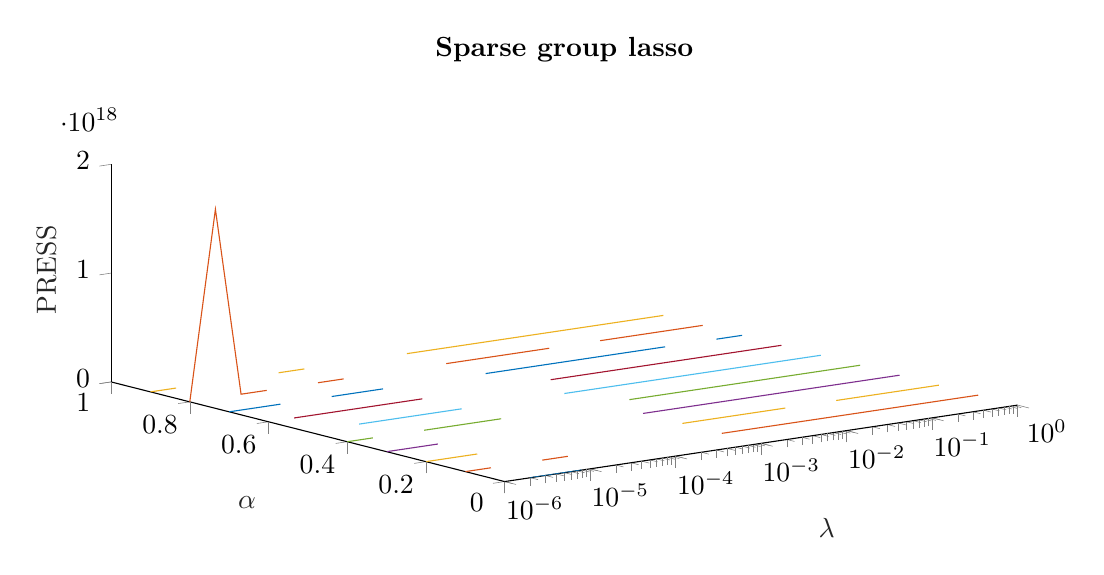 % This file was created by matlab2tikz.
%
\definecolor{mycolor1}{rgb}{0.0,0.447,0.741}%
\definecolor{mycolor2}{rgb}{0.85,0.325,0.098}%
\definecolor{mycolor3}{rgb}{0.929,0.694,0.125}%
\definecolor{mycolor4}{rgb}{0.494,0.184,0.556}%
\definecolor{mycolor5}{rgb}{0.466,0.674,0.188}%
\definecolor{mycolor6}{rgb}{0.301,0.745,0.933}%
\definecolor{mycolor7}{rgb}{0.635,0.078,0.184}%
%
\begin{tikzpicture}

\begin{axis}[%
width=11.513cm,
height=5cm,
at={(0cm,0cm)},
scale only axis,
unbounded coords=jump,
xmode=log,
xmin=1e-06,
xmax=1,
xminorticks=true,
tick align=outside,
xlabel style={font=\color{white!15!black}},
xlabel={$\lambda$},
ymin=0,
ymax=1,
ylabel style={font=\color{white!15!black}},
ylabel={$\alpha$},
zmin=0,
zmax=2e+18,
zlabel style={font=\color{white!15!black}},
zlabel={PRESS},
view={-37.5}{30},
axis background/.style={fill=white},
title style={font=\bfseries},
title={Sparse group lasso},
axis x line*=bottom,
axis y line*=left,
axis z line*=left
]
\addplot3 [color=mycolor1]
 table[row sep=crcr] {%
1e-06	0	nan\\
1.995e-06	0	37621.227\\
3.981e-06	0	37626.062\\
7.943e-06	0	37627.076\\
1.585e-05	0	nan\\
3.162e-05	0	nan\\
6.31e-05	0	37621.643\\
0.0	0	nan\\
0.0	0	nan\\
0.001	0	nan\\
0.001	0	nan\\
0.002	0	nan\\
0.004	0	37650.954\\
0.008	0	nan\\
0.016	0	nan\\
0.032	0	37615.686\\
0.063	0	nan\\
0.126	0	nan\\
0.251	0	nan\\
0.501	0	37630.479\\
1	0	nan\\
};
 \addplot3 [color=mycolor2]
 table[row sep=crcr] {%
1e-06	0.1	37693.208\\
1.995e-06	0.1	8459095200248.49\\
3.981e-06	0.1	nan\\
7.943e-06	0.1	1444099743.074\\
1.585e-05	0.1	37653.327\\
3.162e-05	0.1	nan\\
6.31e-05	0.1	24813.233\\
0.0	0.1	nan\\
0.0	0.1	nan\\
0.001	0.1	132839.971\\
0.001	0.1	37576.904\\
0.002	0.1	37656.738\\
0.004	0.1	37659.195\\
0.008	0.1	37655.222\\
0.016	0.1	37608.733\\
0.032	0.1	37655.449\\
0.063	0.1	37655.438\\
0.126	0.1	37655.454\\
0.251	0.1	37659.907\\
0.501	0.1	37655.46\\
1	0.1	37655.496\\
};
 \addplot3 [color=mycolor3]
 table[row sep=crcr] {%
1e-06	0.2	306396402.474\\
1.995e-06	0.2	40193.257\\
3.981e-06	0.2	47260557.911\\
7.943e-06	0.2	nan\\
1.585e-05	0.2	nan\\
3.162e-05	0.2	nan\\
6.31e-05	0.2	37737.038\\
0.0	0.2	37655.446\\
0.0	0.2	37629.16\\
0.001	0.2	37655.438\\
0.001	0.2	37654.576\\
0.002	0.2	37655.331\\
0.004	0.2	37328.273\\
0.008	0.2	37602.391\\
0.016	0.2	37655.448\\
0.032	0.2	nan\\
0.063	0.2	37654.97\\
0.126	0.2	37655.963\\
0.251	0.2	37612.41\\
0.501	0.2	37655.468\\
1	0.2	37655.463\\
};
 \addplot3 [color=mycolor4]
 table[row sep=crcr] {%
1e-06	0.3	47502129.806\\
1.995e-06	0.3	54139386409.785\\
3.981e-06	0.3	860771758.842\\
7.943e-06	0.3	nan\\
1.585e-05	0.3	nan\\
3.162e-05	0.3	304551.14\\
6.31e-05	0.3	nan\\
0.0	0.3	nan\\
0.0	0.3	37654.742\\
0.001	0.3	37638.14\\
0.001	0.3	37655.489\\
0.002	0.3	37655.425\\
0.004	0.3	37656.844\\
0.008	0.3	37654.05\\
0.016	0.3	37745.716\\
0.032	0.3	37655.282\\
0.063	0.3	37655.446\\
0.126	0.3	37655.589\\
0.251	0.3	37655.554\\
0.501	0.3	37655.45\\
1	0.3	37655.429\\
};
 \addplot3 [color=mycolor5]
 table[row sep=crcr] {%
1e-06	0.4	37968.579\\
1.995e-06	0.4	34692.673\\
3.981e-06	0.4	nan\\
7.943e-06	0.4	37644.616\\
1.585e-05	0.4	37641.032\\
3.162e-05	0.4	37605.975\\
6.31e-05	0.4	37655.474\\
0.0	0.4	36964.49\\
0.0	0.4	37756.105\\
0.001	0.4	37650.563\\
0.001	0.4	nan\\
0.002	0.4	37656.713\\
0.004	0.4	37655.449\\
0.008	0.4	37973.151\\
0.016	0.4	37655.448\\
0.032	0.4	37655.454\\
0.063	0.4	37655.566\\
0.126	0.4	37656.536\\
0.251	0.4	37655.451\\
0.501	0.4	37655.478\\
1	0.4	37625.677\\
};
 \addplot3 [color=mycolor6]
 table[row sep=crcr] {%
1e-06	0.5	nan\\
1.995e-06	0.5	nan\\
3.981e-06	0.5	12323789378.773\\
7.943e-06	0.5	1530694.158\\
1.585e-05	0.5	406910527394.718\\
3.162e-05	0.5	37654.991\\
6.31e-05	0.5	37655.47\\
0.0	0.5	25565490224.611\\
0.0	0.5	37655.507\\
0.001	0.5	37628.589\\
0.001	0.5	37655.403\\
0.002	0.5	45522.435\\
0.004	0.5	37655.436\\
0.008	0.5	39658.904\\
0.016	0.5	37652.152\\
0.032	0.5	37655.606\\
0.063	0.5	37658.387\\
0.126	0.5	37654.252\\
0.251	0.5	37616.656\\
0.501	0.5	37655.446\\
1	0.5	37655.538\\
};
 \addplot3 [color=mycolor7]
 table[row sep=crcr] {%
1e-06	0.6	nan\\
1.995e-06	0.6	53625.415\\
3.981e-06	0.6	39433.671\\
7.943e-06	0.6	691431509.598\\
1.585e-05	0.6	31907987438.441\\
3.162e-05	0.6	37859.079\\
6.31e-05	0.6	37652.251\\
0.0	0.6	37625.431\\
0.0	0.6	37662.37\\
0.001	0.6	37768.095\\
0.001	0.6	nan\\
0.002	0.6	37655.397\\
0.004	0.6	37653.029\\
0.008	0.6	37655.584\\
0.016	0.6	37655.559\\
0.032	0.6	37655.366\\
0.063	0.6	37660.249\\
0.126	0.6	37655.772\\
0.251	0.6	37655.448\\
0.501	0.6	37722.323\\
1	0.6	37655.434\\
};
 \addplot3 [color=mycolor1]
 table[row sep=crcr] {%
1e-06	0.7	713448387355.881\\
1.995e-06	0.7	252919165.511\\
3.981e-06	0.7	38096.628\\
7.943e-06	0.7	nan\\
1.585e-05	0.7	31307.033\\
3.162e-05	0.7	263334844.65\\
6.31e-05	0.7	39897.241\\
0.0	0.7	37651.567\\
0.0	0.7	37654.228\\
0.001	0.7	37655.428\\
0.001	0.7	37656.281\\
0.002	0.7	37655.422\\
0.004	0.7	37655.467\\
0.008	0.7	37655.45\\
0.016	0.7	37655.448\\
0.032	0.7	37728.474\\
0.063	0.7	37655.515\\
0.126	0.7	37655.772\\
0.251	0.7	nan\\
0.501	0.7	37655.446\\
1	0.7	37655.443\\
};
 \addplot3 [color=mycolor2]
 table[row sep=crcr] {%
1e-06	0.8	33593.952\\
1.995e-06	0.8	1.735e+18\\
3.981e-06	0.8	37612.869\\
7.943e-06	0.8	35786.966\\
1.585e-05	0.8	nan\\
3.162e-05	0.8	37500.792\\
6.31e-05	0.8	98926.327\\
0.0	0.8	37656.992\\
0.0	0.8	1047684.963\\
0.001	0.8	37655.631\\
0.001	0.8	37663.823\\
0.002	0.8	37659.46\\
0.004	0.8	37661.692\\
0.008	0.8	37630.032\\
0.016	0.8	37654.448\\
0.032	0.8	nan\\
0.063	0.8	37629.654\\
0.126	0.8	37655.417\\
0.251	0.8	37655.499\\
0.501	0.8	37655.452\\
1	0.8	37655.465\\
};
 \addplot3 [color=mycolor3]
 table[row sep=crcr] {%
1e-06	0.9	32551509539.564\\
1.995e-06	0.9	33544.684\\
3.981e-06	0.9	nan\\
7.943e-06	0.9	nan\\
1.585e-05	0.9	nan\\
3.162e-05	0.9	314147491.413\\
6.31e-05	0.9	40874.383\\
0.0	0.9	18968.25\\
0.0	0.9	36908.753\\
0.001	0.9	37655.477\\
0.001	0.9	37656.773\\
0.002	0.9	38121.053\\
0.004	0.9	37656.502\\
0.008	0.9	37655.385\\
0.016	0.9	38572.166\\
0.032	0.9	37655.46\\
0.063	0.9	37655.169\\
0.126	0.9	37655.808\\
0.251	0.9	37655.956\\
0.501	0.9	37655.349\\
1	0.9	39285.259\\
};
 \addplot3 [color=mycolor4]
 table[row sep=crcr] {%
1e-06	1	nan\\
1.995e-06	1	nan\\
3.981e-06	1	nan\\
7.943e-06	1	nan\\
1.585e-05	1	nan\\
3.162e-05	1	nan\\
6.31e-05	1	nan\\
0.0	1	nan\\
0.0	1	nan\\
0.001	1	nan\\
0.001	1	nan\\
0.002	1	nan\\
0.004	1	nan\\
0.008	1	nan\\
0.016	1	nan\\
0.032	1	nan\\
0.063	1	nan\\
0.126	1	nan\\
0.251	1	nan\\
0.501	1	nan\\
1	1	nan\\
};
 \addplot3 [color=blue, line width=5.0pt, draw=none, mark=asterisk, mark options={solid, blue}]
 table[row sep=crcr] {%
0.0	0.9	18968.25\\
};
 \end{axis}
\end{tikzpicture}%